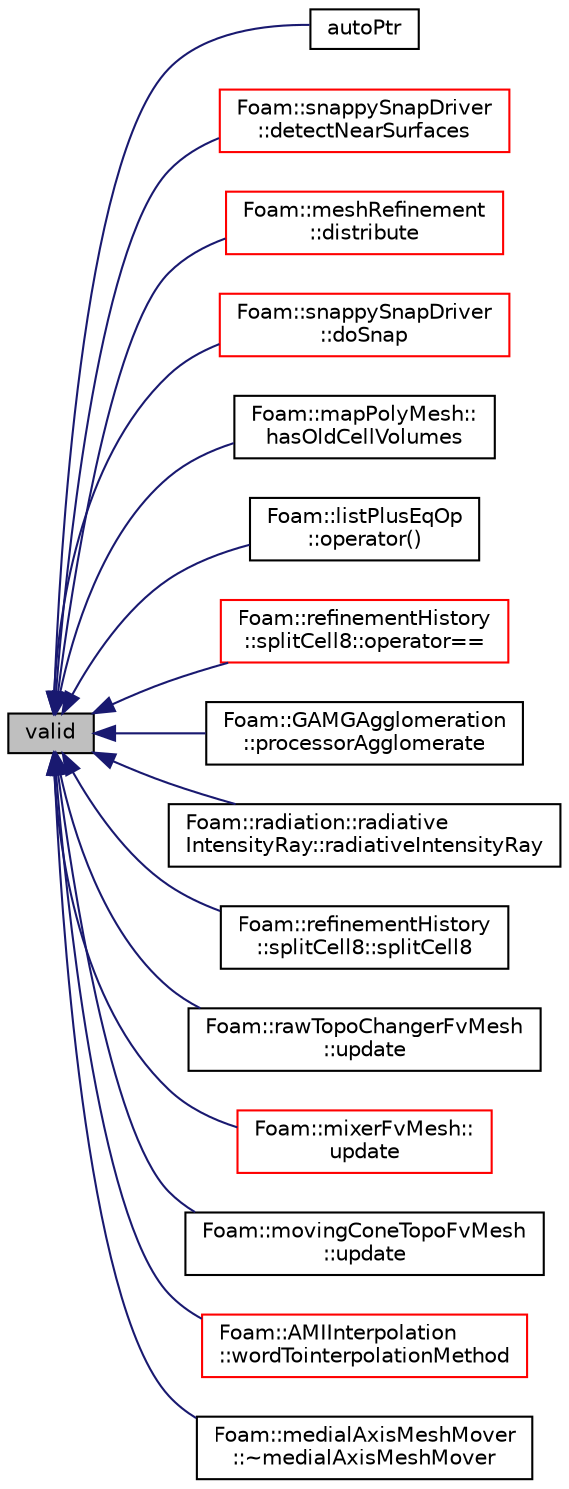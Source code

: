 digraph "valid"
{
  bgcolor="transparent";
  edge [fontname="Helvetica",fontsize="10",labelfontname="Helvetica",labelfontsize="10"];
  node [fontname="Helvetica",fontsize="10",shape=record];
  rankdir="LR";
  Node1 [label="valid",height=0.2,width=0.4,color="black", fillcolor="grey75", style="filled", fontcolor="black"];
  Node1 -> Node2 [dir="back",color="midnightblue",fontsize="10",style="solid",fontname="Helvetica"];
  Node2 [label="autoPtr",height=0.2,width=0.4,color="black",URL="$a00086.html#ac484ac00fbdfc5df884b78a7a0c049c8",tooltip="Construct either by transferring pointer or cloning. Should. "];
  Node1 -> Node3 [dir="back",color="midnightblue",fontsize="10",style="solid",fontname="Helvetica"];
  Node3 [label="Foam::snappySnapDriver\l::detectNearSurfaces",height=0.2,width=0.4,color="red",URL="$a02421.html#a1f0aa6841e7a037db0a22342f828e761",tooltip="Per patch point override displacement if in gap situation. "];
  Node1 -> Node4 [dir="back",color="midnightblue",fontsize="10",style="solid",fontname="Helvetica"];
  Node4 [label="Foam::meshRefinement\l::distribute",height=0.2,width=0.4,color="red",URL="$a01498.html#a6be2dc3eb1d541aeb83ee0a2adcc0556",tooltip="Update local numbering for mesh redistribution. "];
  Node1 -> Node5 [dir="back",color="midnightblue",fontsize="10",style="solid",fontname="Helvetica"];
  Node5 [label="Foam::snappySnapDriver\l::doSnap",height=0.2,width=0.4,color="red",URL="$a02421.html#adf0870a8be4483ecdb73b26b20d027ee"];
  Node1 -> Node6 [dir="back",color="midnightblue",fontsize="10",style="solid",fontname="Helvetica"];
  Node6 [label="Foam::mapPolyMesh::\lhasOldCellVolumes",height=0.2,width=0.4,color="black",URL="$a01456.html#abdfa8231a573e65492a1796292f5adc6"];
  Node1 -> Node7 [dir="back",color="midnightblue",fontsize="10",style="solid",fontname="Helvetica"];
  Node7 [label="Foam::listPlusEqOp\l::operator()",height=0.2,width=0.4,color="black",URL="$a01391.html#ae4420a9fd791f5ab9ebad1a3150ba899"];
  Node1 -> Node8 [dir="back",color="midnightblue",fontsize="10",style="solid",fontname="Helvetica"];
  Node8 [label="Foam::refinementHistory\l::splitCell8::operator==",height=0.2,width=0.4,color="red",URL="$a02473.html#a7f3e346682a489cd2b3083cca38efb29"];
  Node1 -> Node9 [dir="back",color="midnightblue",fontsize="10",style="solid",fontname="Helvetica"];
  Node9 [label="Foam::GAMGAgglomeration\l::processorAgglomerate",height=0.2,width=0.4,color="black",URL="$a00909.html#aa63a95dba9b13d5171d7963b9d8f795d",tooltip="Whether to agglomerate across processors. "];
  Node1 -> Node10 [dir="back",color="midnightblue",fontsize="10",style="solid",fontname="Helvetica"];
  Node10 [label="Foam::radiation::radiative\lIntensityRay::radiativeIntensityRay",height=0.2,width=0.4,color="black",URL="$a02100.html#a8ff1f62493fd44fbfb25c919f14bdc70",tooltip="Construct form components. "];
  Node1 -> Node11 [dir="back",color="midnightblue",fontsize="10",style="solid",fontname="Helvetica"];
  Node11 [label="Foam::refinementHistory\l::splitCell8::splitCell8",height=0.2,width=0.4,color="black",URL="$a02473.html#a54ea2dfa7d8d9f4fb3e5f7b68cc5884d",tooltip="Construct as deep copy. "];
  Node1 -> Node12 [dir="back",color="midnightblue",fontsize="10",style="solid",fontname="Helvetica"];
  Node12 [label="Foam::rawTopoChangerFvMesh\l::update",height=0.2,width=0.4,color="black",URL="$a02115.html#aa2aac016e2bf7b5bd2b271786c2791aa",tooltip="Update the mesh for both mesh motion and topology change. "];
  Node1 -> Node13 [dir="back",color="midnightblue",fontsize="10",style="solid",fontname="Helvetica"];
  Node13 [label="Foam::mixerFvMesh::\lupdate",height=0.2,width=0.4,color="red",URL="$a01544.html#aa2aac016e2bf7b5bd2b271786c2791aa",tooltip="Update the mesh for both mesh motion and topology change. "];
  Node1 -> Node14 [dir="back",color="midnightblue",fontsize="10",style="solid",fontname="Helvetica"];
  Node14 [label="Foam::movingConeTopoFvMesh\l::update",height=0.2,width=0.4,color="black",URL="$a01564.html#aa2aac016e2bf7b5bd2b271786c2791aa",tooltip="Update the mesh for both mesh motion and topology change. "];
  Node1 -> Node15 [dir="back",color="midnightblue",fontsize="10",style="solid",fontname="Helvetica"];
  Node15 [label="Foam::AMIInterpolation\l::wordTointerpolationMethod",height=0.2,width=0.4,color="red",URL="$a00048.html#a60e3ed16ffdfe716b129e1e10820c506",tooltip="Convert word to interpolationMethod. "];
  Node1 -> Node16 [dir="back",color="midnightblue",fontsize="10",style="solid",fontname="Helvetica"];
  Node16 [label="Foam::medialAxisMeshMover\l::~medialAxisMeshMover",height=0.2,width=0.4,color="black",URL="$a01484.html#a03eb6ed57214533ca9c7282a850b1ea3"];
}
